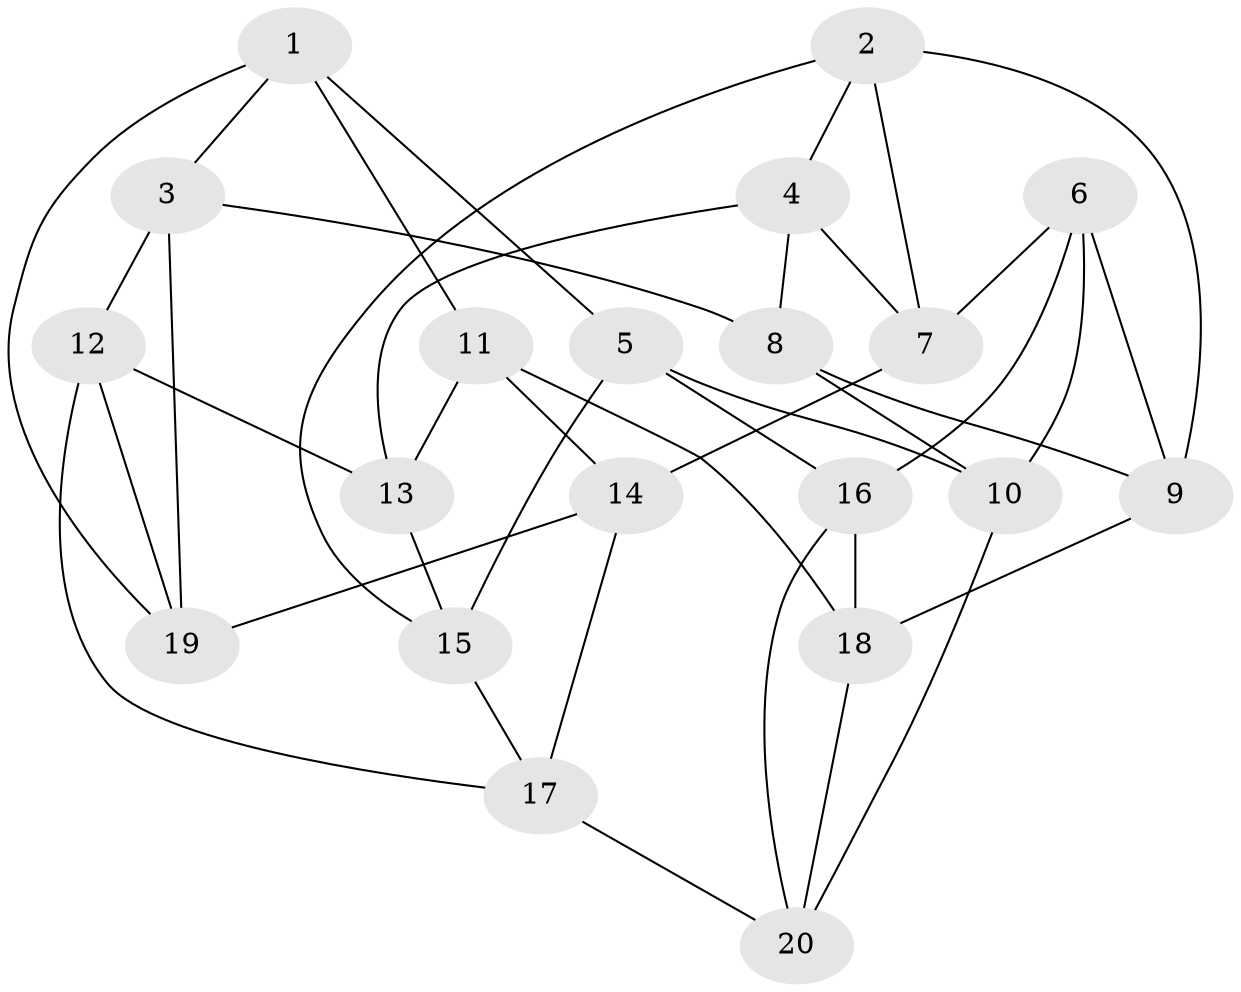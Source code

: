 // Generated by graph-tools (version 1.1) at 2025/46/02/15/25 05:46:28]
// undirected, 20 vertices, 40 edges
graph export_dot {
graph [start="1"]
  node [color=gray90,style=filled];
  1;
  2;
  3;
  4;
  5;
  6;
  7;
  8;
  9;
  10;
  11;
  12;
  13;
  14;
  15;
  16;
  17;
  18;
  19;
  20;
  1 -- 3;
  1 -- 11;
  1 -- 19;
  1 -- 5;
  2 -- 9;
  2 -- 7;
  2 -- 15;
  2 -- 4;
  3 -- 8;
  3 -- 19;
  3 -- 12;
  4 -- 13;
  4 -- 7;
  4 -- 8;
  5 -- 16;
  5 -- 10;
  5 -- 15;
  6 -- 7;
  6 -- 16;
  6 -- 10;
  6 -- 9;
  7 -- 14;
  8 -- 10;
  8 -- 9;
  9 -- 18;
  10 -- 20;
  11 -- 14;
  11 -- 13;
  11 -- 18;
  12 -- 17;
  12 -- 13;
  12 -- 19;
  13 -- 15;
  14 -- 19;
  14 -- 17;
  15 -- 17;
  16 -- 18;
  16 -- 20;
  17 -- 20;
  18 -- 20;
}

